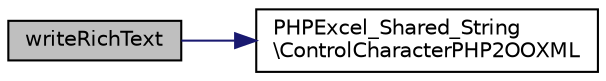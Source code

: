 digraph "writeRichText"
{
  edge [fontname="Helvetica",fontsize="10",labelfontname="Helvetica",labelfontsize="10"];
  node [fontname="Helvetica",fontsize="10",shape=record];
  rankdir="LR";
  Node6 [label="writeRichText",height=0.2,width=0.4,color="black", fillcolor="grey75", style="filled", fontcolor="black"];
  Node6 -> Node7 [color="midnightblue",fontsize="10",style="solid",fontname="Helvetica"];
  Node7 [label="PHPExcel_Shared_String\l\\ControlCharacterPHP2OOXML",height=0.2,width=0.4,color="black", fillcolor="white", style="filled",URL="$class_p_h_p_excel___shared___string.html#ae0a518a2c7af9ec94a9eb8392ce0af92"];
}

